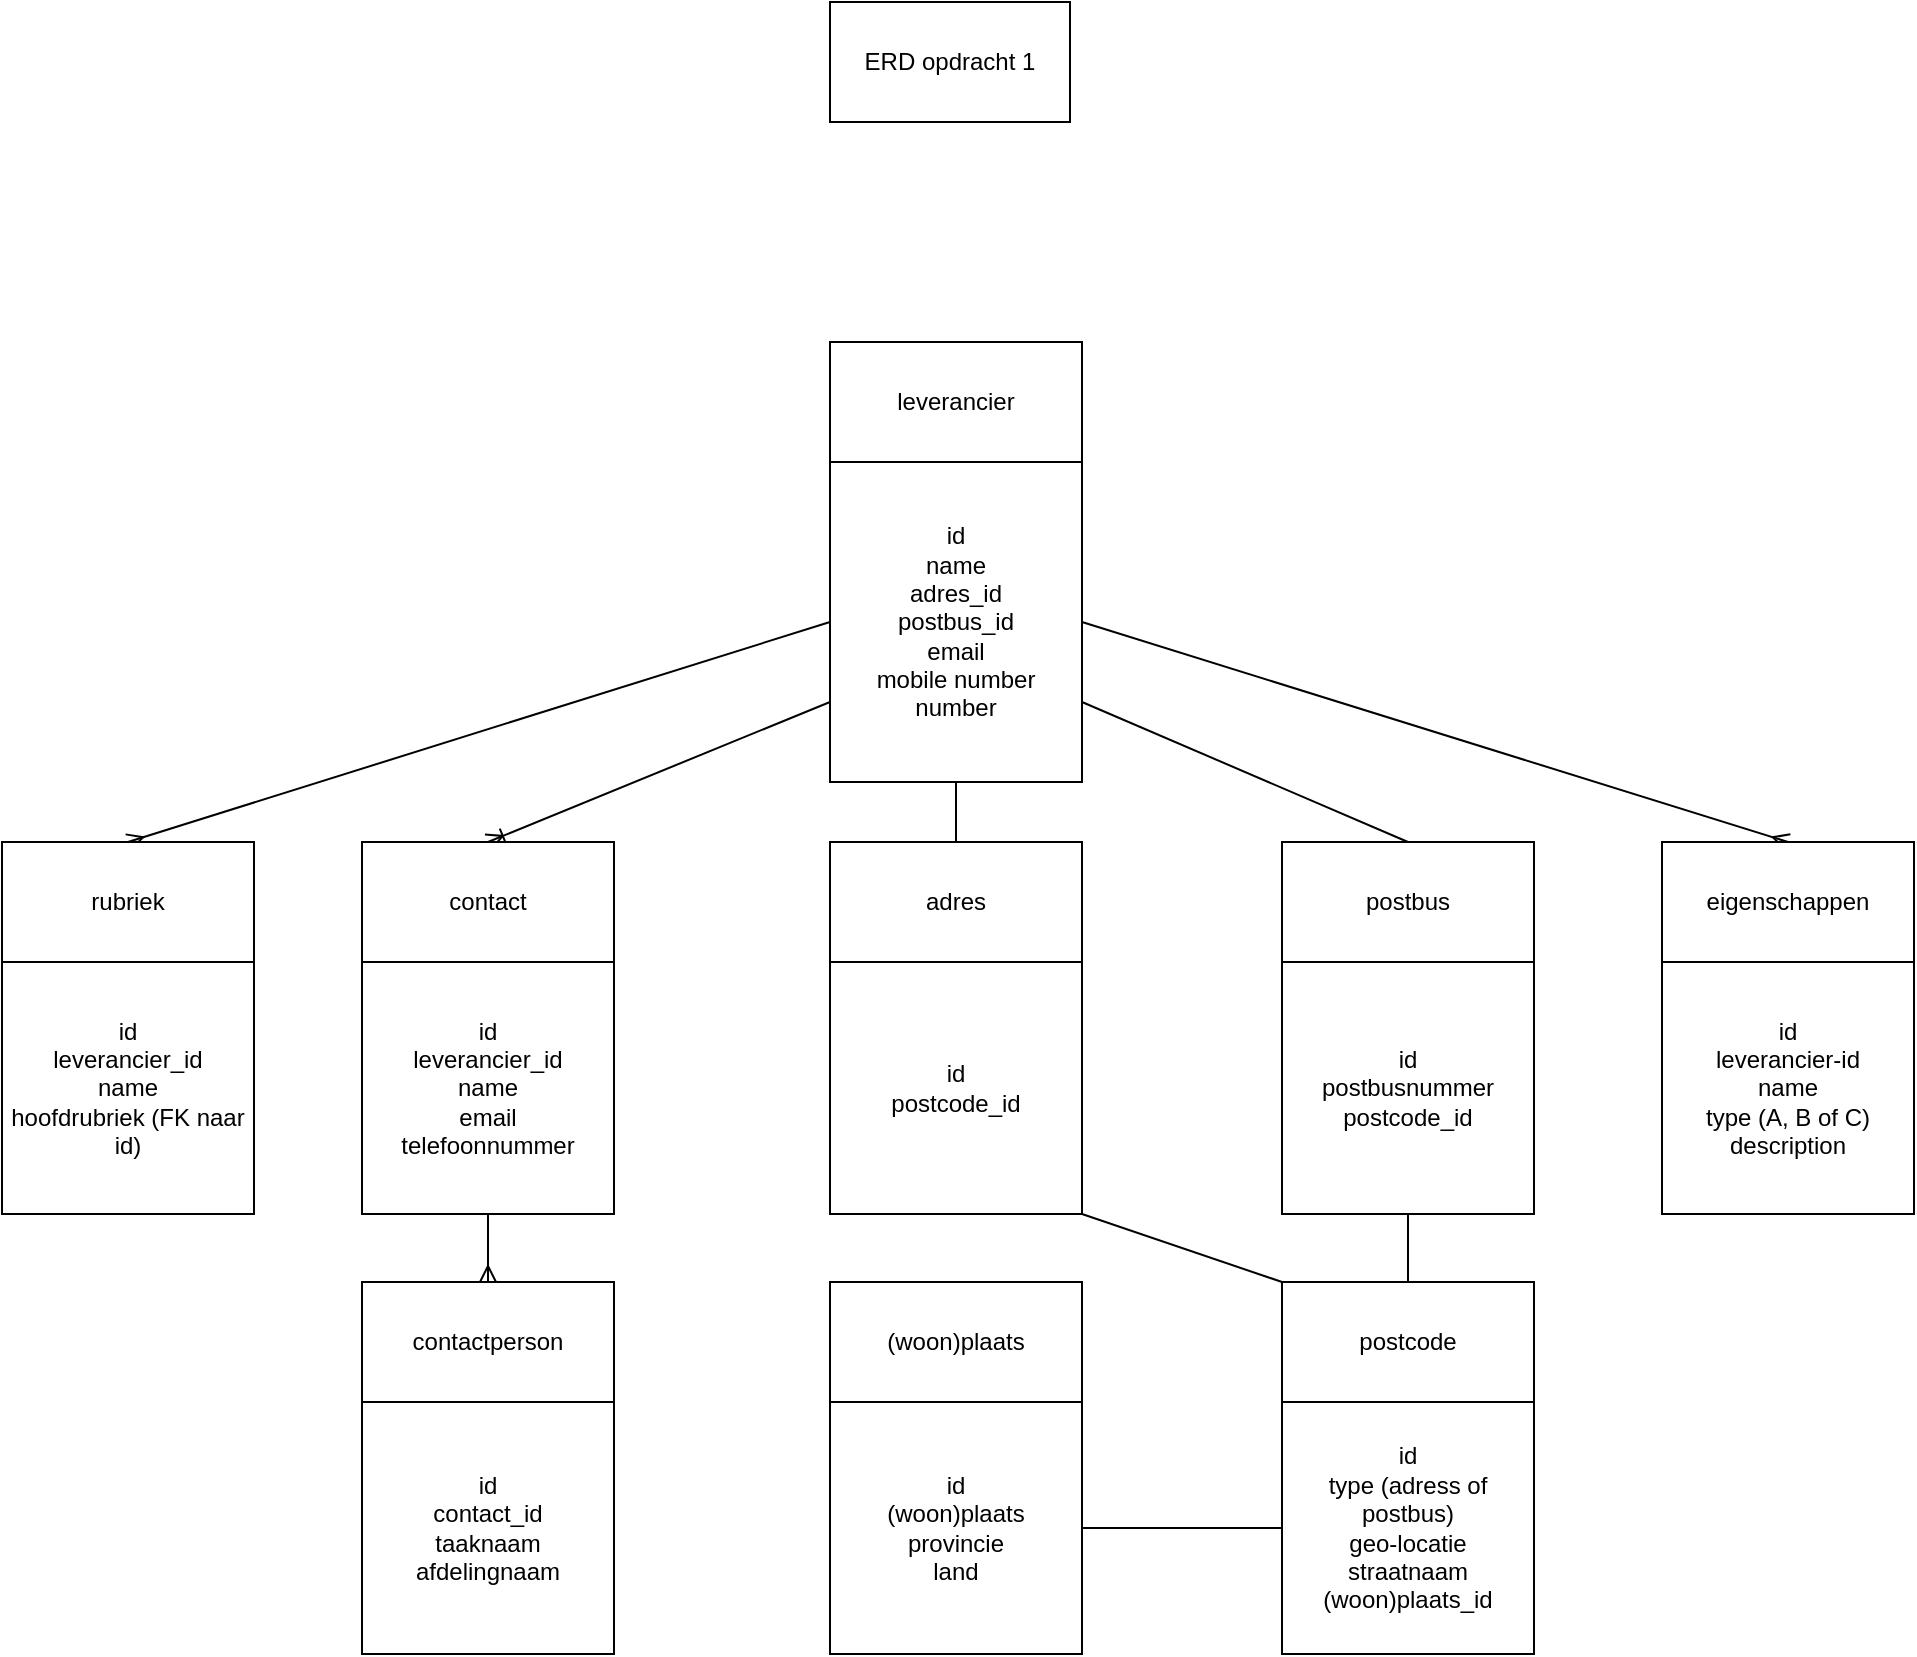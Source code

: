 <mxfile>
    <diagram id="6aoFSBgWkhWMyZSVO3By" name="Page-1">
        <mxGraphModel dx="1950" dy="785" grid="1" gridSize="10" guides="1" tooltips="1" connect="1" arrows="1" fold="1" page="1" pageScale="1" pageWidth="827" pageHeight="1169" math="0" shadow="0">
            <root>
                <mxCell id="0"/>
                <mxCell id="1" parent="0"/>
                <mxCell id="2" value="ERD opdracht 1" style="rounded=0;whiteSpace=wrap;html=1;" vertex="1" parent="1">
                    <mxGeometry x="354" width="120" height="60" as="geometry"/>
                </mxCell>
                <mxCell id="31" style="edgeStyle=none;html=1;exitX=0.5;exitY=1;exitDx=0;exitDy=0;entryX=0.5;entryY=0;entryDx=0;entryDy=0;endArrow=none;endFill=0;" edge="1" parent="1" source="11" target="14">
                    <mxGeometry relative="1" as="geometry"/>
                </mxCell>
                <mxCell id="32" style="edgeStyle=none;html=1;exitX=0;exitY=0.75;exitDx=0;exitDy=0;entryX=0.5;entryY=0;entryDx=0;entryDy=0;endArrow=ERoneToMany;endFill=0;" edge="1" parent="1" source="11" target="22">
                    <mxGeometry relative="1" as="geometry"/>
                </mxCell>
                <mxCell id="33" style="edgeStyle=none;html=1;exitX=0;exitY=0.5;exitDx=0;exitDy=0;entryX=0.5;entryY=0;entryDx=0;entryDy=0;endArrow=ERmany;endFill=0;" edge="1" parent="1" source="11" target="24">
                    <mxGeometry relative="1" as="geometry"/>
                </mxCell>
                <mxCell id="34" style="edgeStyle=none;html=1;exitX=1;exitY=0.75;exitDx=0;exitDy=0;entryX=0.5;entryY=0;entryDx=0;entryDy=0;endArrow=none;endFill=0;" edge="1" parent="1" source="11" target="16">
                    <mxGeometry relative="1" as="geometry"/>
                </mxCell>
                <mxCell id="35" style="edgeStyle=none;html=1;exitX=1;exitY=0.5;exitDx=0;exitDy=0;entryX=0.5;entryY=0;entryDx=0;entryDy=0;endArrow=ERmany;endFill=0;" edge="1" parent="1" source="11" target="27">
                    <mxGeometry relative="1" as="geometry"/>
                </mxCell>
                <mxCell id="11" value="id&lt;br&gt;name&lt;br&gt;adres_id&lt;br&gt;postbus_id&lt;br&gt;email&lt;br&gt;mobile number&lt;br&gt;number" style="whiteSpace=wrap;html=1;aspect=fixed;" vertex="1" parent="1">
                    <mxGeometry x="354" y="230" width="126" height="160" as="geometry"/>
                </mxCell>
                <mxCell id="12" value="leverancier" style="rounded=0;whiteSpace=wrap;html=1;" vertex="1" parent="1">
                    <mxGeometry x="354" y="170" width="126" height="60" as="geometry"/>
                </mxCell>
                <mxCell id="37" style="edgeStyle=none;html=1;exitX=1;exitY=1;exitDx=0;exitDy=0;entryX=0;entryY=0;entryDx=0;entryDy=0;endArrow=none;endFill=0;" edge="1" parent="1" source="13" target="20">
                    <mxGeometry relative="1" as="geometry"/>
                </mxCell>
                <mxCell id="13" value="id&lt;br&gt;postcode_id" style="whiteSpace=wrap;html=1;aspect=fixed;" vertex="1" parent="1">
                    <mxGeometry x="354" y="480" width="126" height="126" as="geometry"/>
                </mxCell>
                <mxCell id="14" value="adres" style="rounded=0;whiteSpace=wrap;html=1;" vertex="1" parent="1">
                    <mxGeometry x="354" y="420" width="126" height="60" as="geometry"/>
                </mxCell>
                <mxCell id="38" style="edgeStyle=none;html=1;exitX=0.5;exitY=1;exitDx=0;exitDy=0;entryX=0.5;entryY=0;entryDx=0;entryDy=0;endArrow=none;endFill=0;" edge="1" parent="1" source="15" target="20">
                    <mxGeometry relative="1" as="geometry"/>
                </mxCell>
                <mxCell id="15" value="id&lt;br&gt;postbusnummer&lt;br&gt;postcode_id" style="whiteSpace=wrap;html=1;aspect=fixed;" vertex="1" parent="1">
                    <mxGeometry x="580" y="480" width="126" height="126" as="geometry"/>
                </mxCell>
                <mxCell id="16" value="postbus" style="rounded=0;whiteSpace=wrap;html=1;" vertex="1" parent="1">
                    <mxGeometry x="580" y="420" width="126" height="60" as="geometry"/>
                </mxCell>
                <mxCell id="17" value="id&lt;br&gt;(woon)plaats&lt;br&gt;provincie&lt;br&gt;land" style="whiteSpace=wrap;html=1;aspect=fixed;" vertex="1" parent="1">
                    <mxGeometry x="354" y="700" width="126" height="126" as="geometry"/>
                </mxCell>
                <mxCell id="18" value="(woon)plaats" style="rounded=0;whiteSpace=wrap;html=1;" vertex="1" parent="1">
                    <mxGeometry x="354" y="640" width="126" height="60" as="geometry"/>
                </mxCell>
                <mxCell id="39" style="edgeStyle=none;html=1;entryX=1;entryY=0.5;entryDx=0;entryDy=0;endArrow=none;endFill=0;" edge="1" parent="1" source="19" target="17">
                    <mxGeometry relative="1" as="geometry"/>
                </mxCell>
                <mxCell id="19" value="id&lt;br&gt;type (adress of postbus)&lt;br&gt;geo-locatie&lt;br&gt;straatnaam&lt;br&gt;(woon)plaats_id" style="whiteSpace=wrap;html=1;aspect=fixed;" vertex="1" parent="1">
                    <mxGeometry x="580" y="700" width="126" height="126" as="geometry"/>
                </mxCell>
                <mxCell id="20" value="postcode" style="rounded=0;whiteSpace=wrap;html=1;" vertex="1" parent="1">
                    <mxGeometry x="580" y="640" width="126" height="60" as="geometry"/>
                </mxCell>
                <mxCell id="36" style="edgeStyle=none;html=1;exitX=0.5;exitY=1;exitDx=0;exitDy=0;entryX=0.5;entryY=0;entryDx=0;entryDy=0;endArrow=ERmany;endFill=0;" edge="1" parent="1" source="21" target="29">
                    <mxGeometry relative="1" as="geometry"/>
                </mxCell>
                <mxCell id="21" value="id&lt;br&gt;leverancier_id&lt;br&gt;name&lt;br&gt;email&lt;br&gt;telefoonnummer" style="whiteSpace=wrap;html=1;aspect=fixed;" vertex="1" parent="1">
                    <mxGeometry x="120" y="480" width="126" height="126" as="geometry"/>
                </mxCell>
                <mxCell id="22" value="contact" style="rounded=0;whiteSpace=wrap;html=1;" vertex="1" parent="1">
                    <mxGeometry x="120" y="420" width="126" height="60" as="geometry"/>
                </mxCell>
                <mxCell id="23" value="id&lt;br&gt;leverancier_id&lt;br&gt;name&lt;br&gt;hoofdrubriek (FK naar id)" style="whiteSpace=wrap;html=1;aspect=fixed;" vertex="1" parent="1">
                    <mxGeometry x="-60" y="480" width="126" height="126" as="geometry"/>
                </mxCell>
                <mxCell id="24" value="rubriek" style="rounded=0;whiteSpace=wrap;html=1;" vertex="1" parent="1">
                    <mxGeometry x="-60" y="420" width="126" height="60" as="geometry"/>
                </mxCell>
                <mxCell id="26" value="id&lt;br&gt;leverancier-id&lt;br&gt;name&lt;br&gt;type (A, B of C)&lt;br&gt;description" style="whiteSpace=wrap;html=1;aspect=fixed;" vertex="1" parent="1">
                    <mxGeometry x="770" y="480" width="126" height="126" as="geometry"/>
                </mxCell>
                <mxCell id="27" value="eigenschappen" style="rounded=0;whiteSpace=wrap;html=1;" vertex="1" parent="1">
                    <mxGeometry x="770" y="420" width="126" height="60" as="geometry"/>
                </mxCell>
                <mxCell id="28" value="id&lt;br&gt;contact_id&lt;br&gt;taaknaam&lt;br&gt;afdelingnaam" style="whiteSpace=wrap;html=1;aspect=fixed;" vertex="1" parent="1">
                    <mxGeometry x="120" y="700" width="126" height="126" as="geometry"/>
                </mxCell>
                <mxCell id="29" value="contactperson" style="rounded=0;whiteSpace=wrap;html=1;" vertex="1" parent="1">
                    <mxGeometry x="120" y="640" width="126" height="60" as="geometry"/>
                </mxCell>
            </root>
        </mxGraphModel>
    </diagram>
</mxfile>